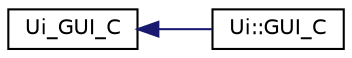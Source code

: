 digraph "Graphical Class Hierarchy"
{
 // LATEX_PDF_SIZE
  edge [fontname="Helvetica",fontsize="10",labelfontname="Helvetica",labelfontsize="10"];
  node [fontname="Helvetica",fontsize="10",shape=record];
  rankdir="LR";
  Node0 [label="Ui_GUI_C",height=0.2,width=0.4,color="black", fillcolor="white", style="filled",URL="$class_ui___g_u_i___c.html",tooltip=" "];
  Node0 -> Node1 [dir="back",color="midnightblue",fontsize="10",style="solid",fontname="Helvetica"];
  Node1 [label="Ui::GUI_C",height=0.2,width=0.4,color="black", fillcolor="white", style="filled",URL="$class_ui_1_1_g_u_i___c.html",tooltip=" "];
}
